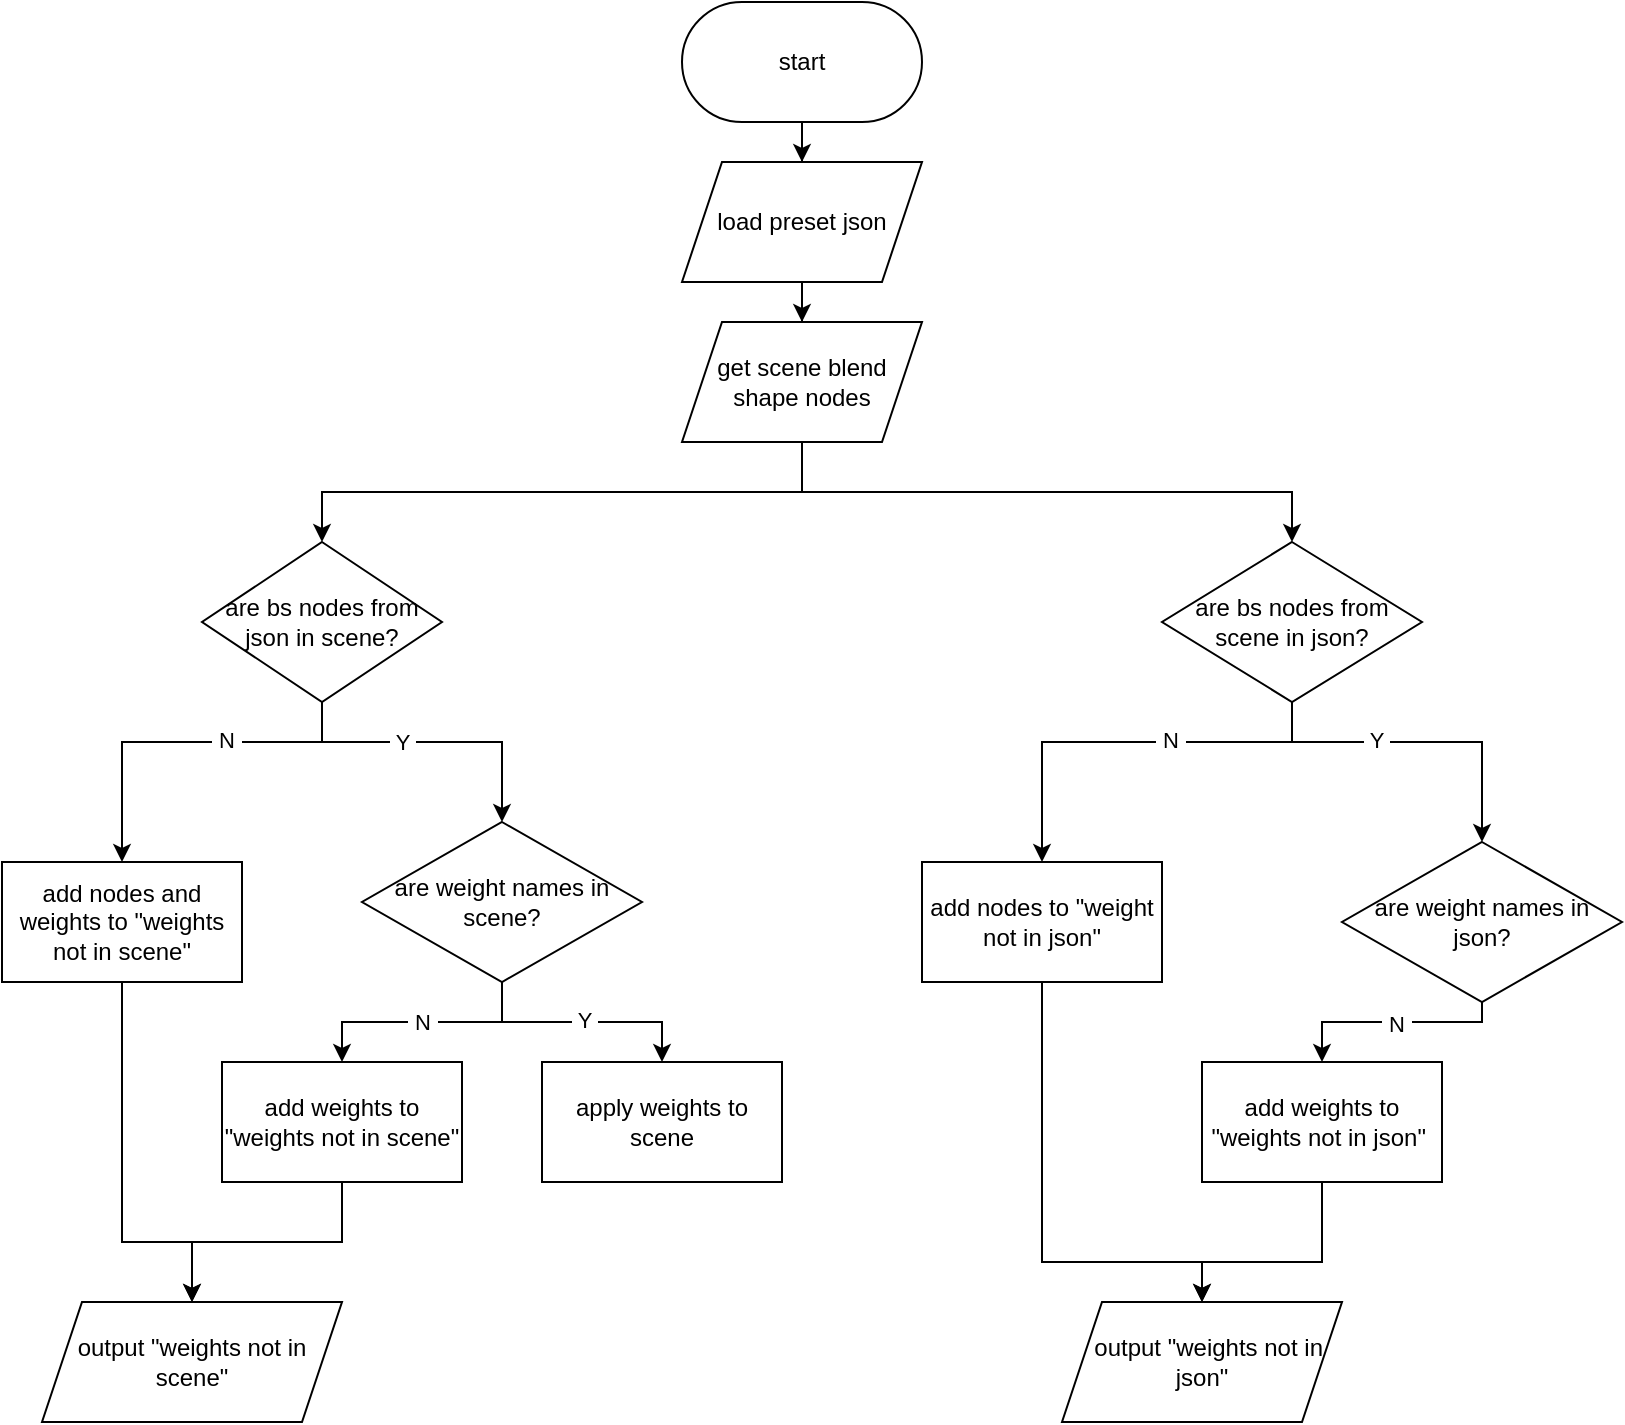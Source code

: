<mxfile version="17.5.0" type="github">
  <diagram id="ji13-s1qjL8ou1RABo7J" name="Page-1">
    <mxGraphModel dx="1386" dy="875" grid="1" gridSize="10" guides="1" tooltips="1" connect="1" arrows="1" fold="1" page="1" pageScale="1" pageWidth="850" pageHeight="1100" math="0" shadow="0">
      <root>
        <mxCell id="0" />
        <mxCell id="1" parent="0" />
        <mxCell id="3zQKJhW49B3SMrjvigrW-3" style="edgeStyle=orthogonalEdgeStyle;rounded=0;orthogonalLoop=1;jettySize=auto;html=1;exitX=0.5;exitY=1;exitDx=0;exitDy=0;" parent="1" source="3zQKJhW49B3SMrjvigrW-1" target="3zQKJhW49B3SMrjvigrW-2" edge="1">
          <mxGeometry relative="1" as="geometry" />
        </mxCell>
        <mxCell id="3zQKJhW49B3SMrjvigrW-1" value="start" style="rounded=1;whiteSpace=wrap;html=1;arcSize=50;" parent="1" vertex="1">
          <mxGeometry x="360" y="10" width="120" height="60" as="geometry" />
        </mxCell>
        <mxCell id="3zQKJhW49B3SMrjvigrW-5" style="edgeStyle=orthogonalEdgeStyle;rounded=0;orthogonalLoop=1;jettySize=auto;html=1;exitX=0.5;exitY=1;exitDx=0;exitDy=0;" parent="1" source="3zQKJhW49B3SMrjvigrW-2" target="3zQKJhW49B3SMrjvigrW-4" edge="1">
          <mxGeometry relative="1" as="geometry" />
        </mxCell>
        <mxCell id="3zQKJhW49B3SMrjvigrW-2" value="load preset json" style="shape=parallelogram;perimeter=parallelogramPerimeter;whiteSpace=wrap;html=1;fixedSize=1;" parent="1" vertex="1">
          <mxGeometry x="360" y="90" width="120" height="60" as="geometry" />
        </mxCell>
        <mxCell id="roS6D5RcEI_3fUp-NzOn-2" style="edgeStyle=orthogonalEdgeStyle;rounded=0;orthogonalLoop=1;jettySize=auto;html=1;exitX=0.5;exitY=1;exitDx=0;exitDy=0;entryX=0.5;entryY=0;entryDx=0;entryDy=0;" edge="1" parent="1" source="3zQKJhW49B3SMrjvigrW-4" target="roS6D5RcEI_3fUp-NzOn-1">
          <mxGeometry relative="1" as="geometry" />
        </mxCell>
        <mxCell id="roS6D5RcEI_3fUp-NzOn-34" style="edgeStyle=orthogonalEdgeStyle;rounded=0;orthogonalLoop=1;jettySize=auto;html=1;exitX=0.5;exitY=1;exitDx=0;exitDy=0;" edge="1" parent="1" source="3zQKJhW49B3SMrjvigrW-4" target="roS6D5RcEI_3fUp-NzOn-33">
          <mxGeometry relative="1" as="geometry" />
        </mxCell>
        <mxCell id="3zQKJhW49B3SMrjvigrW-4" value="get scene blend shape nodes" style="shape=parallelogram;perimeter=parallelogramPerimeter;whiteSpace=wrap;html=1;fixedSize=1;" parent="1" vertex="1">
          <mxGeometry x="360" y="170" width="120" height="60" as="geometry" />
        </mxCell>
        <mxCell id="roS6D5RcEI_3fUp-NzOn-9" style="edgeStyle=orthogonalEdgeStyle;rounded=0;orthogonalLoop=1;jettySize=auto;html=1;exitX=0.5;exitY=1;exitDx=0;exitDy=0;entryX=0.5;entryY=0;entryDx=0;entryDy=0;" edge="1" parent="1" source="roS6D5RcEI_3fUp-NzOn-1" target="roS6D5RcEI_3fUp-NzOn-8">
          <mxGeometry relative="1" as="geometry">
            <Array as="points">
              <mxPoint x="180" y="380" />
              <mxPoint x="270" y="380" />
            </Array>
          </mxGeometry>
        </mxCell>
        <mxCell id="roS6D5RcEI_3fUp-NzOn-10" value="&amp;nbsp;Y&amp;nbsp;" style="edgeLabel;html=1;align=center;verticalAlign=middle;resizable=0;points=[];" vertex="1" connectable="0" parent="roS6D5RcEI_3fUp-NzOn-9">
          <mxGeometry x="0.067" y="4" relative="1" as="geometry">
            <mxPoint x="-20" y="4" as="offset" />
          </mxGeometry>
        </mxCell>
        <mxCell id="roS6D5RcEI_3fUp-NzOn-23" style="edgeStyle=orthogonalEdgeStyle;rounded=0;orthogonalLoop=1;jettySize=auto;html=1;exitX=0.5;exitY=1;exitDx=0;exitDy=0;entryX=0.5;entryY=0;entryDx=0;entryDy=0;" edge="1" parent="1" source="roS6D5RcEI_3fUp-NzOn-1" target="roS6D5RcEI_3fUp-NzOn-4">
          <mxGeometry relative="1" as="geometry">
            <Array as="points">
              <mxPoint x="180" y="380" />
              <mxPoint x="80" y="380" />
            </Array>
          </mxGeometry>
        </mxCell>
        <mxCell id="roS6D5RcEI_3fUp-NzOn-24" value="&amp;nbsp;N&amp;nbsp;" style="edgeLabel;html=1;align=center;verticalAlign=middle;resizable=0;points=[];" vertex="1" connectable="0" parent="roS6D5RcEI_3fUp-NzOn-23">
          <mxGeometry x="-0.244" y="-1" relative="1" as="geometry">
            <mxPoint as="offset" />
          </mxGeometry>
        </mxCell>
        <mxCell id="roS6D5RcEI_3fUp-NzOn-1" value="are bs nodes from json in scene?" style="rhombus;whiteSpace=wrap;html=1;" vertex="1" parent="1">
          <mxGeometry x="120" y="280" width="120" height="80" as="geometry" />
        </mxCell>
        <mxCell id="roS6D5RcEI_3fUp-NzOn-29" style="edgeStyle=orthogonalEdgeStyle;rounded=0;orthogonalLoop=1;jettySize=auto;html=1;exitX=0.5;exitY=1;exitDx=0;exitDy=0;" edge="1" parent="1" source="roS6D5RcEI_3fUp-NzOn-4" target="roS6D5RcEI_3fUp-NzOn-16">
          <mxGeometry relative="1" as="geometry">
            <Array as="points">
              <mxPoint x="80" y="630" />
              <mxPoint x="115" y="630" />
            </Array>
          </mxGeometry>
        </mxCell>
        <mxCell id="roS6D5RcEI_3fUp-NzOn-4" value="add nodes and weights to &quot;weights not in scene&quot;" style="rounded=0;whiteSpace=wrap;html=1;" vertex="1" parent="1">
          <mxGeometry x="20" y="440" width="120" height="60" as="geometry" />
        </mxCell>
        <mxCell id="roS6D5RcEI_3fUp-NzOn-25" value="&amp;nbsp;N&amp;nbsp;" style="edgeStyle=orthogonalEdgeStyle;rounded=0;orthogonalLoop=1;jettySize=auto;html=1;exitX=0.5;exitY=1;exitDx=0;exitDy=0;entryX=0.5;entryY=0;entryDx=0;entryDy=0;" edge="1" parent="1" source="roS6D5RcEI_3fUp-NzOn-8" target="roS6D5RcEI_3fUp-NzOn-11">
          <mxGeometry relative="1" as="geometry" />
        </mxCell>
        <mxCell id="roS6D5RcEI_3fUp-NzOn-26" style="edgeStyle=orthogonalEdgeStyle;rounded=0;orthogonalLoop=1;jettySize=auto;html=1;exitX=0.5;exitY=1;exitDx=0;exitDy=0;entryX=0.5;entryY=0;entryDx=0;entryDy=0;" edge="1" parent="1" source="roS6D5RcEI_3fUp-NzOn-8" target="roS6D5RcEI_3fUp-NzOn-13">
          <mxGeometry relative="1" as="geometry" />
        </mxCell>
        <mxCell id="roS6D5RcEI_3fUp-NzOn-27" value="&amp;nbsp;Y&amp;nbsp;" style="edgeLabel;html=1;align=center;verticalAlign=middle;resizable=0;points=[];" vertex="1" connectable="0" parent="roS6D5RcEI_3fUp-NzOn-26">
          <mxGeometry x="0.017" y="1" relative="1" as="geometry">
            <mxPoint as="offset" />
          </mxGeometry>
        </mxCell>
        <mxCell id="roS6D5RcEI_3fUp-NzOn-8" value="are weight names in scene?" style="rhombus;whiteSpace=wrap;html=1;" vertex="1" parent="1">
          <mxGeometry x="200" y="420" width="140" height="80" as="geometry" />
        </mxCell>
        <mxCell id="roS6D5RcEI_3fUp-NzOn-30" style="edgeStyle=orthogonalEdgeStyle;rounded=0;orthogonalLoop=1;jettySize=auto;html=1;exitX=0.5;exitY=1;exitDx=0;exitDy=0;entryX=0.5;entryY=0;entryDx=0;entryDy=0;" edge="1" parent="1" source="roS6D5RcEI_3fUp-NzOn-11" target="roS6D5RcEI_3fUp-NzOn-16">
          <mxGeometry relative="1" as="geometry" />
        </mxCell>
        <mxCell id="roS6D5RcEI_3fUp-NzOn-11" value="add weights to &quot;weights not in scene&quot;" style="rounded=0;whiteSpace=wrap;html=1;" vertex="1" parent="1">
          <mxGeometry x="130" y="540" width="120" height="60" as="geometry" />
        </mxCell>
        <mxCell id="roS6D5RcEI_3fUp-NzOn-13" value="apply weights to scene" style="rounded=0;whiteSpace=wrap;html=1;" vertex="1" parent="1">
          <mxGeometry x="290" y="540" width="120" height="60" as="geometry" />
        </mxCell>
        <mxCell id="roS6D5RcEI_3fUp-NzOn-16" value="output &quot;weights not in scene&quot;" style="shape=parallelogram;perimeter=parallelogramPerimeter;whiteSpace=wrap;html=1;fixedSize=1;" vertex="1" parent="1">
          <mxGeometry x="40" y="660" width="150" height="60" as="geometry" />
        </mxCell>
        <mxCell id="roS6D5RcEI_3fUp-NzOn-37" style="edgeStyle=orthogonalEdgeStyle;rounded=0;orthogonalLoop=1;jettySize=auto;html=1;exitX=0.5;exitY=1;exitDx=0;exitDy=0;" edge="1" parent="1" source="roS6D5RcEI_3fUp-NzOn-33" target="roS6D5RcEI_3fUp-NzOn-35">
          <mxGeometry relative="1" as="geometry">
            <Array as="points">
              <mxPoint x="665" y="380" />
              <mxPoint x="540" y="380" />
            </Array>
          </mxGeometry>
        </mxCell>
        <mxCell id="roS6D5RcEI_3fUp-NzOn-39" value="&amp;nbsp;N&amp;nbsp;" style="edgeLabel;html=1;align=center;verticalAlign=middle;resizable=0;points=[];" vertex="1" connectable="0" parent="roS6D5RcEI_3fUp-NzOn-37">
          <mxGeometry x="-0.21" y="-1" relative="1" as="geometry">
            <mxPoint as="offset" />
          </mxGeometry>
        </mxCell>
        <mxCell id="roS6D5RcEI_3fUp-NzOn-38" style="edgeStyle=orthogonalEdgeStyle;rounded=0;orthogonalLoop=1;jettySize=auto;html=1;exitX=0.5;exitY=1;exitDx=0;exitDy=0;entryX=0.5;entryY=0;entryDx=0;entryDy=0;" edge="1" parent="1" source="roS6D5RcEI_3fUp-NzOn-33" target="roS6D5RcEI_3fUp-NzOn-36">
          <mxGeometry relative="1" as="geometry">
            <Array as="points">
              <mxPoint x="665" y="380" />
              <mxPoint x="760" y="380" />
            </Array>
          </mxGeometry>
        </mxCell>
        <mxCell id="roS6D5RcEI_3fUp-NzOn-40" value="&amp;nbsp;Y&amp;nbsp;" style="edgeLabel;html=1;align=center;verticalAlign=middle;resizable=0;points=[];" vertex="1" connectable="0" parent="roS6D5RcEI_3fUp-NzOn-38">
          <mxGeometry x="-0.248" y="1" relative="1" as="geometry">
            <mxPoint as="offset" />
          </mxGeometry>
        </mxCell>
        <mxCell id="roS6D5RcEI_3fUp-NzOn-33" value="are bs nodes from scene in json?" style="rhombus;whiteSpace=wrap;html=1;" vertex="1" parent="1">
          <mxGeometry x="600" y="280" width="130" height="80" as="geometry" />
        </mxCell>
        <mxCell id="roS6D5RcEI_3fUp-NzOn-43" style="edgeStyle=orthogonalEdgeStyle;rounded=0;orthogonalLoop=1;jettySize=auto;html=1;exitX=0.5;exitY=1;exitDx=0;exitDy=0;" edge="1" parent="1" source="roS6D5RcEI_3fUp-NzOn-35" target="roS6D5RcEI_3fUp-NzOn-41">
          <mxGeometry relative="1" as="geometry">
            <Array as="points">
              <mxPoint x="540" y="640" />
              <mxPoint x="620" y="640" />
            </Array>
          </mxGeometry>
        </mxCell>
        <mxCell id="roS6D5RcEI_3fUp-NzOn-35" value="add nodes to &quot;weight not in json&quot;" style="rounded=0;whiteSpace=wrap;html=1;" vertex="1" parent="1">
          <mxGeometry x="480" y="440" width="120" height="60" as="geometry" />
        </mxCell>
        <mxCell id="roS6D5RcEI_3fUp-NzOn-45" style="edgeStyle=orthogonalEdgeStyle;rounded=0;orthogonalLoop=1;jettySize=auto;html=1;exitX=0.5;exitY=1;exitDx=0;exitDy=0;" edge="1" parent="1" source="roS6D5RcEI_3fUp-NzOn-36" target="roS6D5RcEI_3fUp-NzOn-42">
          <mxGeometry relative="1" as="geometry">
            <Array as="points">
              <mxPoint x="760" y="520" />
              <mxPoint x="680" y="520" />
            </Array>
          </mxGeometry>
        </mxCell>
        <mxCell id="roS6D5RcEI_3fUp-NzOn-46" value="&amp;nbsp;N&amp;nbsp;" style="edgeLabel;html=1;align=center;verticalAlign=middle;resizable=0;points=[];" vertex="1" connectable="0" parent="roS6D5RcEI_3fUp-NzOn-45">
          <mxGeometry x="-0.036" y="1" relative="1" as="geometry">
            <mxPoint as="offset" />
          </mxGeometry>
        </mxCell>
        <mxCell id="roS6D5RcEI_3fUp-NzOn-36" value="are weight names in json?" style="rhombus;whiteSpace=wrap;html=1;" vertex="1" parent="1">
          <mxGeometry x="690" y="430" width="140" height="80" as="geometry" />
        </mxCell>
        <mxCell id="roS6D5RcEI_3fUp-NzOn-41" value="&amp;nbsp; output &quot;weights not in json&quot;" style="shape=parallelogram;perimeter=parallelogramPerimeter;whiteSpace=wrap;html=1;fixedSize=1;" vertex="1" parent="1">
          <mxGeometry x="550" y="660" width="140" height="60" as="geometry" />
        </mxCell>
        <mxCell id="roS6D5RcEI_3fUp-NzOn-44" style="edgeStyle=orthogonalEdgeStyle;rounded=0;orthogonalLoop=1;jettySize=auto;html=1;exitX=0.5;exitY=1;exitDx=0;exitDy=0;" edge="1" parent="1" source="roS6D5RcEI_3fUp-NzOn-42">
          <mxGeometry relative="1" as="geometry">
            <mxPoint x="620" y="660" as="targetPoint" />
            <Array as="points">
              <mxPoint x="680" y="640" />
              <mxPoint x="620" y="640" />
            </Array>
          </mxGeometry>
        </mxCell>
        <mxCell id="roS6D5RcEI_3fUp-NzOn-42" value="add weights to &quot;weights not in json&quot;&amp;nbsp;" style="rounded=0;whiteSpace=wrap;html=1;" vertex="1" parent="1">
          <mxGeometry x="620" y="540" width="120" height="60" as="geometry" />
        </mxCell>
      </root>
    </mxGraphModel>
  </diagram>
</mxfile>
